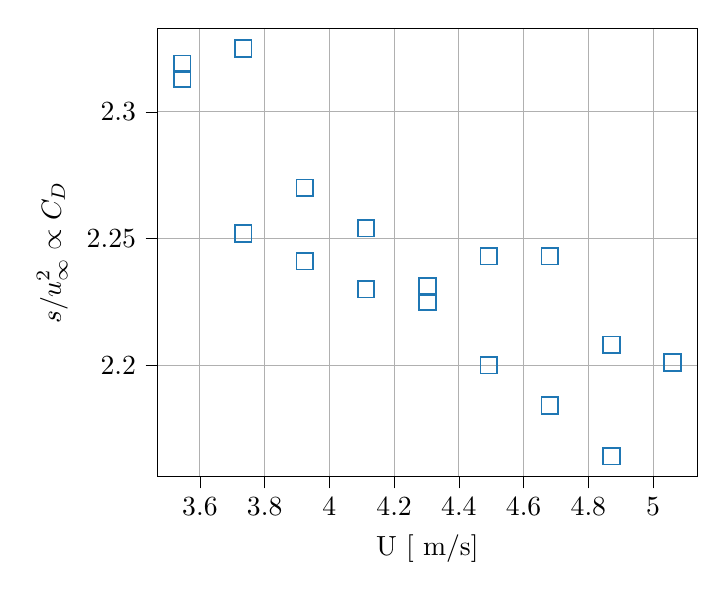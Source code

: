% This file was created with tikzplotlib v0.10.1.
\begin{tikzpicture}

\definecolor{darkgray176}{RGB}{176,176,176}
\definecolor{steelblue31119180}{RGB}{31,119,180}

\begin{axis}[
tick align=outside,
tick pos=left,
x grid style={darkgray176},
xlabel={U [ m/s]},
xmajorgrids,
xmin=3.469, xmax=5.136,
xtick style={color=black},
y grid style={darkgray176},
ylabel={\(\displaystyle s/u_\infty^2\propto C_D\)},
ymajorgrids,
ymin=2.156, ymax=2.333,
ytick style={color=black}
]
\addplot [semithick, steelblue31119180, mark=square, mark size=3, mark options={solid,fill opacity=0}, only marks]
table {%
3.545 2.313
3.545 2.319
3.734 2.252
3.734 2.325
3.924 2.241
3.924 2.27
4.113 2.23
4.113 2.254
4.303 2.231
4.303 2.225
4.492 2.243
4.492 2.2
4.681 2.243
4.681 2.184
4.871 2.208
4.871 2.164
5.06 2.201
};
\end{axis}

\end{tikzpicture}
